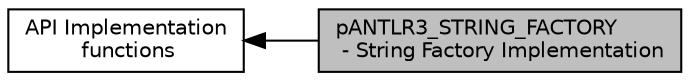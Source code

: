digraph "pANTLR3_STRING_FACTORY - String Factory Implementation"
{
  edge [fontname="Helvetica",fontsize="10",labelfontname="Helvetica",labelfontsize="10"];
  node [fontname="Helvetica",fontsize="10",shape=record];
  rankdir=LR;
  Node0 [label="pANTLR3_STRING_FACTORY\l - String Factory Implementation",height=0.2,width=0.4,color="black", fillcolor="grey75", style="filled", fontcolor="black"];
  Node1 [label="API Implementation\l functions",height=0.2,width=0.4,color="black", fillcolor="white", style="filled",URL="$dc/de9/group__apiimplementations.html"];
  Node1->Node0 [shape=plaintext, dir="back", style="solid"];
}
